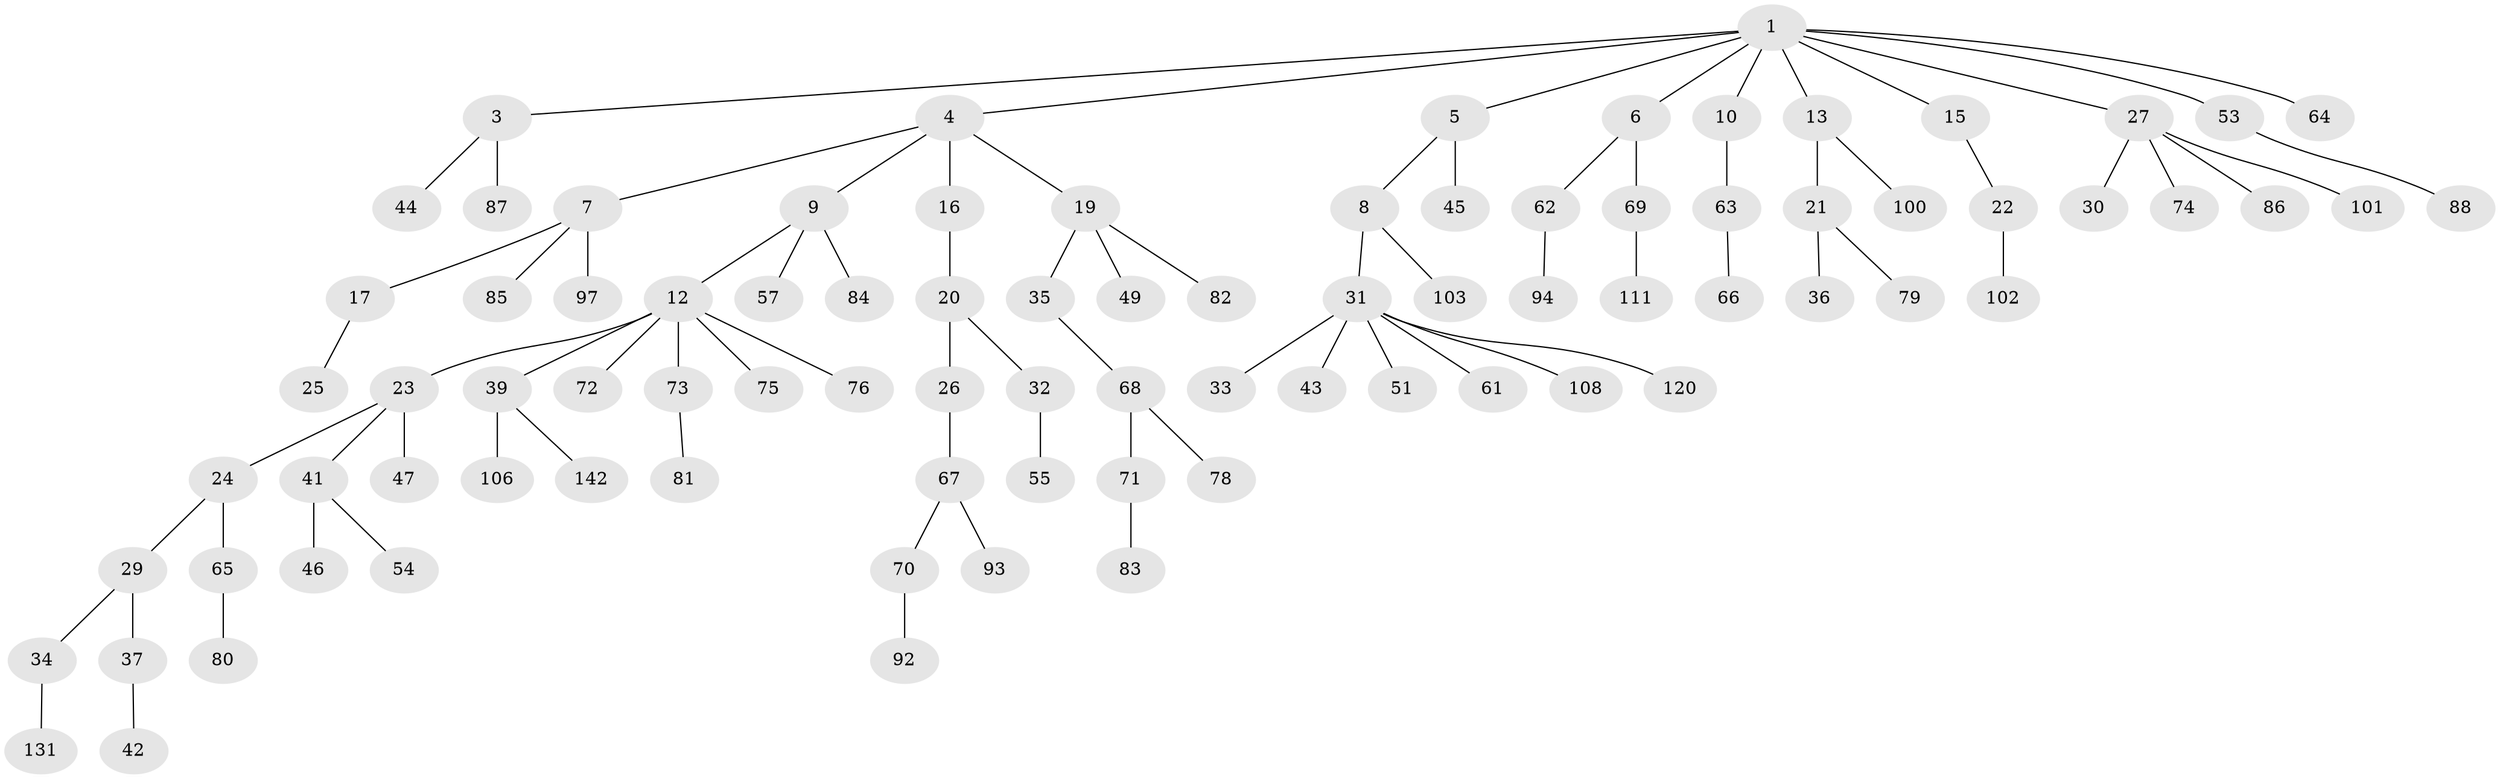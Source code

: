 // original degree distribution, {6: 0.0273972602739726, 3: 0.136986301369863, 4: 0.07534246575342465, 5: 0.02054794520547945, 2: 0.2671232876712329, 1: 0.4726027397260274}
// Generated by graph-tools (version 1.1) at 2025/19/03/04/25 18:19:15]
// undirected, 87 vertices, 86 edges
graph export_dot {
graph [start="1"]
  node [color=gray90,style=filled];
  1 [super="+2"];
  3;
  4 [super="+11"];
  5;
  6 [super="+113"];
  7;
  8 [super="+90+105+14+119"];
  9;
  10;
  12 [super="+110+52+18"];
  13 [super="+91"];
  15 [super="+48+126"];
  16;
  17 [super="+50+132"];
  19;
  20;
  21;
  22;
  23;
  24;
  25;
  26;
  27 [super="+141+28+60"];
  29;
  30 [super="+59"];
  31 [super="+38"];
  32;
  33 [super="+112"];
  34 [super="+40"];
  35 [super="+130"];
  36;
  37 [super="+95"];
  39 [super="+58"];
  41;
  42 [super="+109"];
  43;
  44;
  45;
  46;
  47 [super="+96"];
  49 [super="+114"];
  51 [super="+89"];
  53 [super="+56"];
  54;
  55;
  57;
  61;
  62;
  63;
  64;
  65 [super="+107"];
  66 [super="+77"];
  67;
  68;
  69;
  70;
  71;
  72;
  73;
  74;
  75;
  76;
  78;
  79;
  80;
  81;
  82;
  83;
  84;
  85;
  86;
  87;
  88 [super="+124+116"];
  92;
  93;
  94 [super="+99"];
  97;
  100 [super="+118"];
  101;
  102;
  103;
  106;
  108 [super="+133"];
  111;
  120 [super="+140"];
  131;
  142;
  1 -- 5;
  1 -- 6;
  1 -- 15;
  1 -- 27;
  1 -- 53;
  1 -- 64;
  1 -- 3;
  1 -- 4;
  1 -- 10;
  1 -- 13;
  3 -- 44;
  3 -- 87;
  4 -- 7;
  4 -- 9;
  4 -- 16;
  4 -- 19;
  5 -- 8;
  5 -- 45;
  6 -- 62;
  6 -- 69;
  7 -- 17;
  7 -- 85;
  7 -- 97;
  8 -- 31;
  8 -- 103;
  9 -- 12;
  9 -- 57;
  9 -- 84;
  10 -- 63;
  12 -- 23;
  12 -- 72;
  12 -- 73;
  12 -- 75;
  12 -- 76;
  12 -- 39;
  13 -- 21;
  13 -- 100;
  15 -- 22;
  16 -- 20;
  17 -- 25;
  19 -- 35;
  19 -- 49;
  19 -- 82;
  20 -- 26;
  20 -- 32;
  21 -- 36;
  21 -- 79;
  22 -- 102;
  23 -- 24;
  23 -- 41;
  23 -- 47;
  24 -- 29;
  24 -- 65;
  26 -- 67;
  27 -- 74;
  27 -- 30;
  27 -- 101;
  27 -- 86;
  29 -- 34;
  29 -- 37;
  31 -- 33;
  31 -- 43;
  31 -- 61;
  31 -- 120;
  31 -- 51;
  31 -- 108;
  32 -- 55;
  34 -- 131;
  35 -- 68;
  37 -- 42;
  39 -- 106;
  39 -- 142;
  41 -- 46;
  41 -- 54;
  53 -- 88;
  62 -- 94;
  63 -- 66;
  65 -- 80;
  67 -- 70;
  67 -- 93;
  68 -- 71;
  68 -- 78;
  69 -- 111;
  70 -- 92;
  71 -- 83;
  73 -- 81;
}

